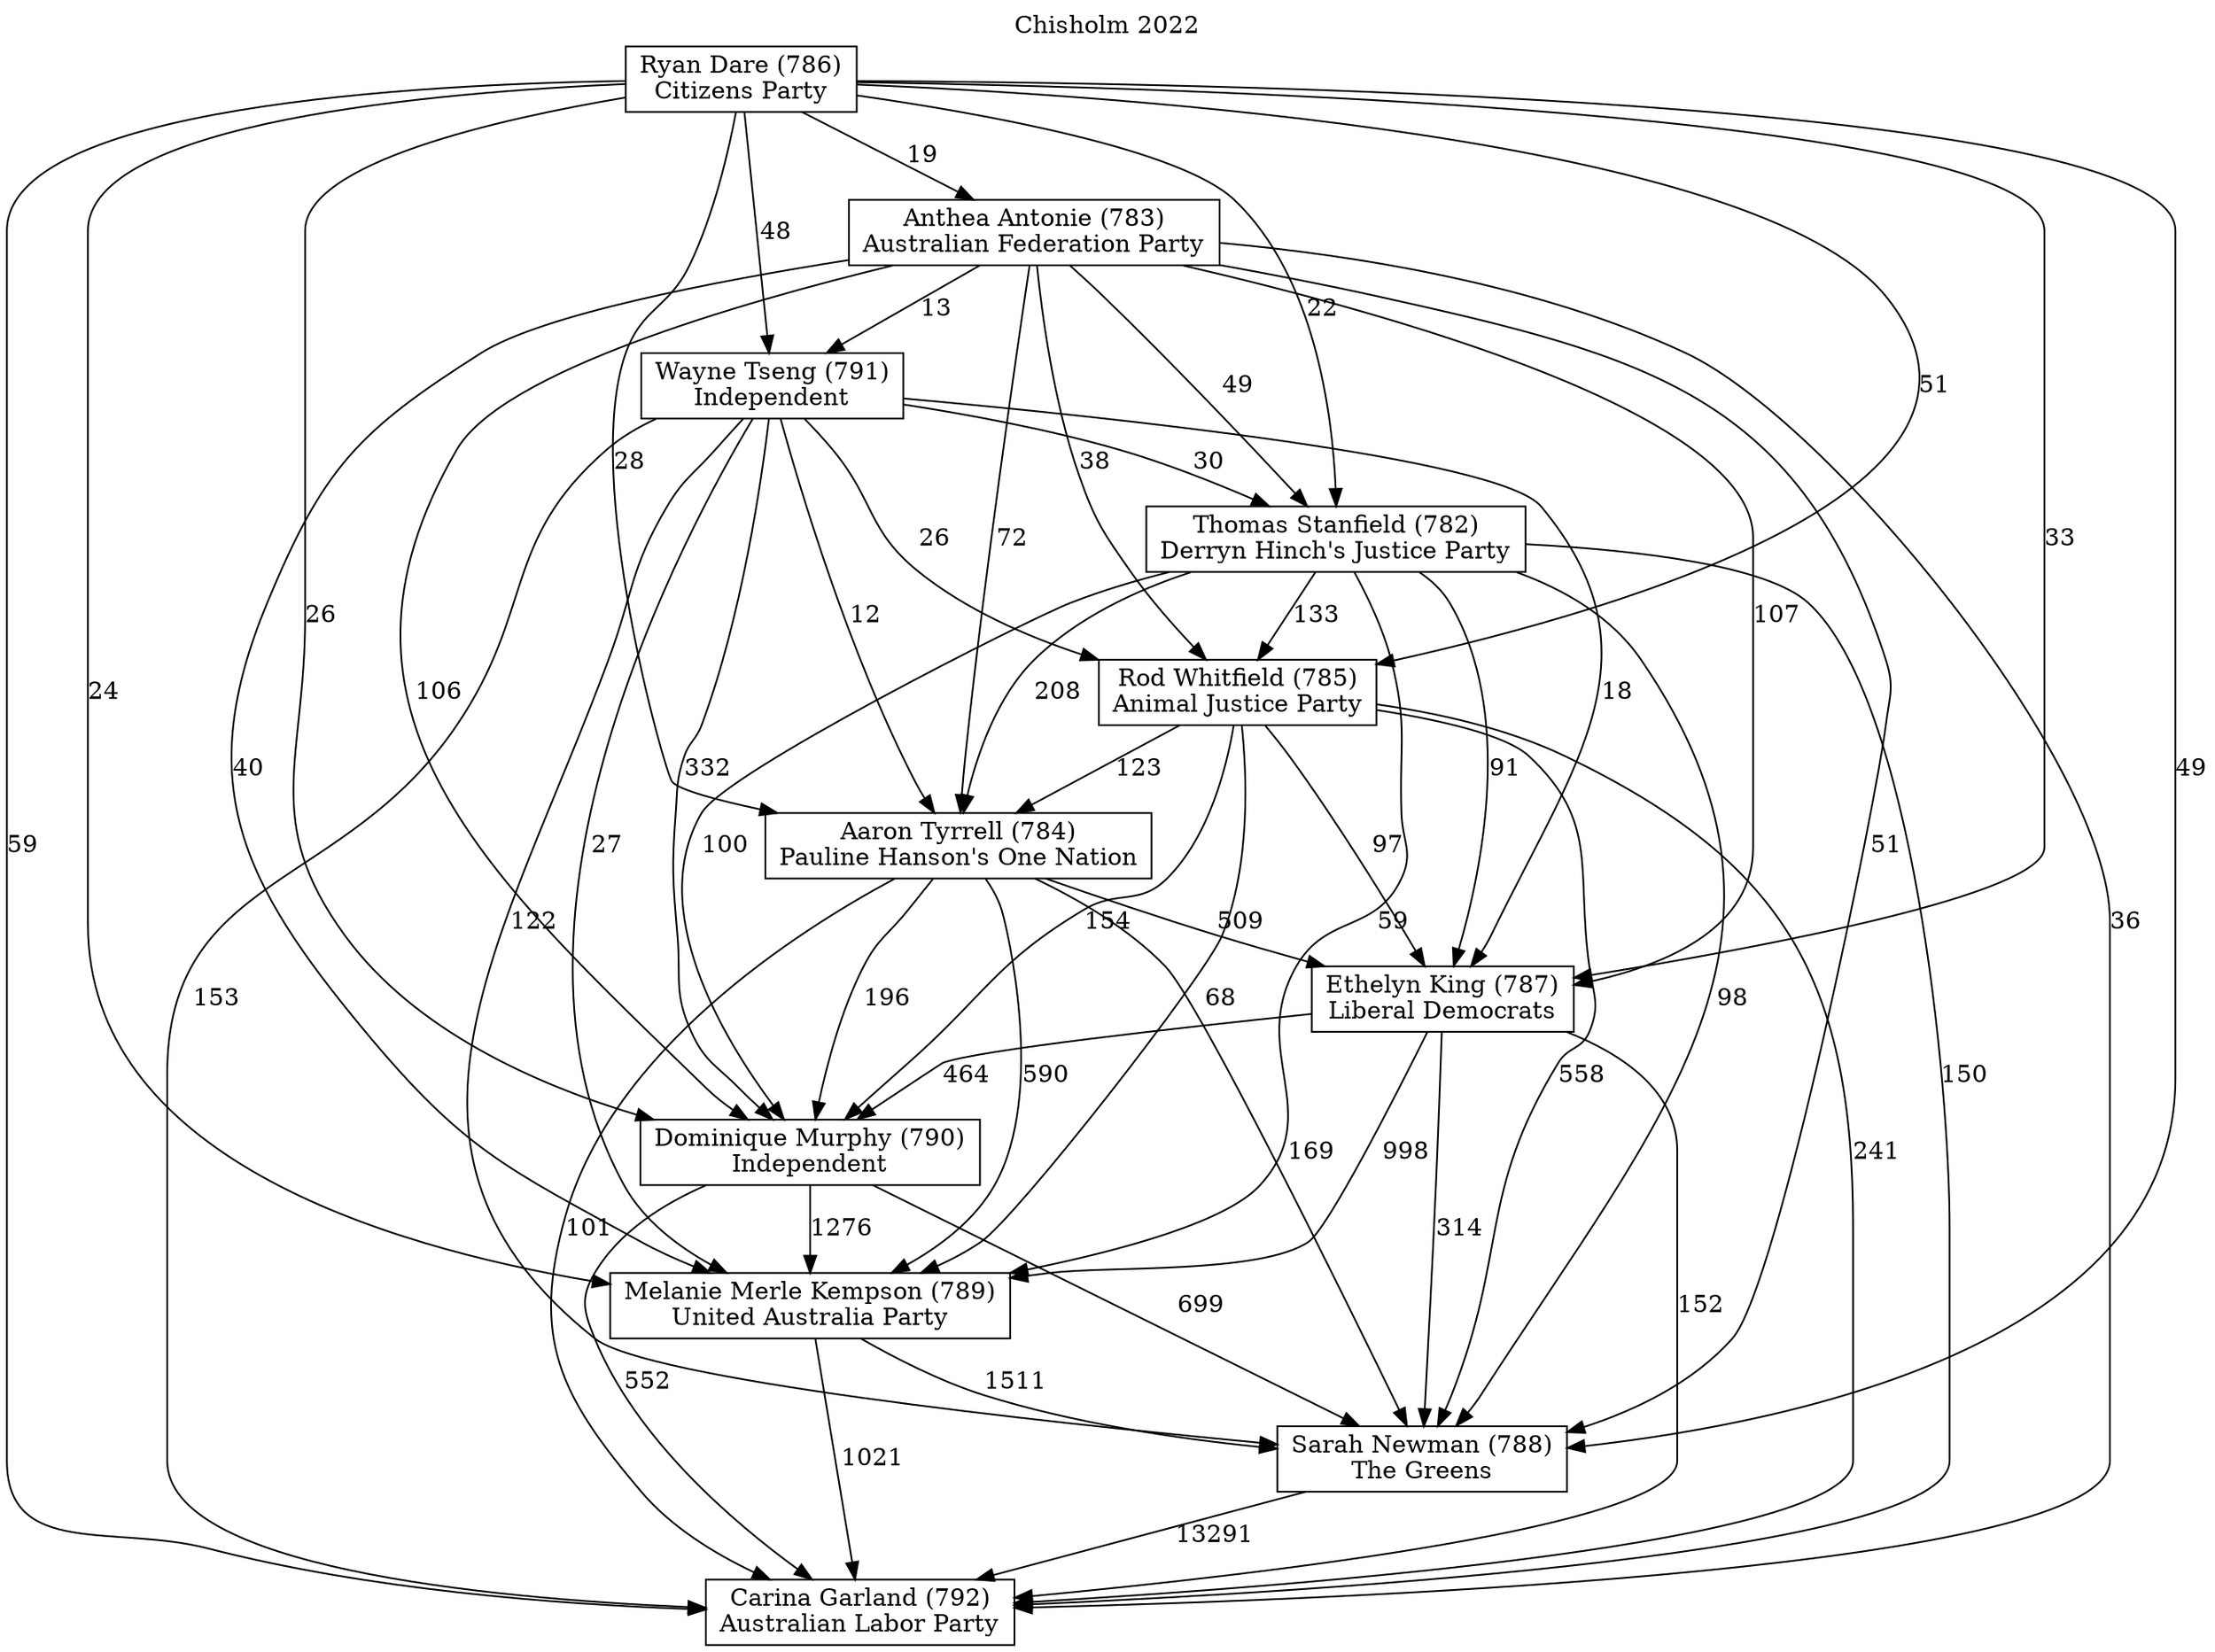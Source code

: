 // House preference flow
digraph "Carina Garland (792)_Chisholm_2022" {
	graph [label="Chisholm 2022" labelloc=t mclimit=10]
	node [shape=box]
	"Dominique Murphy (790)" [label="Dominique Murphy (790)
Independent"]
	"Thomas Stanfield (782)" [label="Thomas Stanfield (782)
Derryn Hinch's Justice Party"]
	"Ryan Dare (786)" [label="Ryan Dare (786)
Citizens Party"]
	"Rod Whitfield (785)" [label="Rod Whitfield (785)
Animal Justice Party"]
	"Carina Garland (792)" [label="Carina Garland (792)
Australian Labor Party"]
	"Wayne Tseng (791)" [label="Wayne Tseng (791)
Independent"]
	"Sarah Newman (788)" [label="Sarah Newman (788)
The Greens"]
	"Melanie Merle Kempson (789)" [label="Melanie Merle Kempson (789)
United Australia Party"]
	"Ethelyn King (787)" [label="Ethelyn King (787)
Liberal Democrats"]
	"Aaron Tyrrell (784)" [label="Aaron Tyrrell (784)
Pauline Hanson's One Nation"]
	"Anthea Antonie (783)" [label="Anthea Antonie (783)
Australian Federation Party"]
	"Rod Whitfield (785)" -> "Aaron Tyrrell (784)" [label=123]
	"Ethelyn King (787)" -> "Carina Garland (792)" [label=152]
	"Anthea Antonie (783)" -> "Thomas Stanfield (782)" [label=49]
	"Ethelyn King (787)" -> "Melanie Merle Kempson (789)" [label=998]
	"Anthea Antonie (783)" -> "Rod Whitfield (785)" [label=38]
	"Thomas Stanfield (782)" -> "Rod Whitfield (785)" [label=133]
	"Wayne Tseng (791)" -> "Aaron Tyrrell (784)" [label=12]
	"Anthea Antonie (783)" -> "Carina Garland (792)" [label=36]
	"Ryan Dare (786)" -> "Wayne Tseng (791)" [label=48]
	"Thomas Stanfield (782)" -> "Carina Garland (792)" [label=150]
	"Anthea Antonie (783)" -> "Sarah Newman (788)" [label=51]
	"Wayne Tseng (791)" -> "Sarah Newman (788)" [label=122]
	"Anthea Antonie (783)" -> "Melanie Merle Kempson (789)" [label=40]
	"Dominique Murphy (790)" -> "Sarah Newman (788)" [label=699]
	"Thomas Stanfield (782)" -> "Dominique Murphy (790)" [label=100]
	"Wayne Tseng (791)" -> "Ethelyn King (787)" [label=18]
	"Ryan Dare (786)" -> "Carina Garland (792)" [label=59]
	"Thomas Stanfield (782)" -> "Ethelyn King (787)" [label=91]
	"Anthea Antonie (783)" -> "Dominique Murphy (790)" [label=106]
	"Rod Whitfield (785)" -> "Melanie Merle Kempson (789)" [label=68]
	"Anthea Antonie (783)" -> "Wayne Tseng (791)" [label=13]
	"Thomas Stanfield (782)" -> "Aaron Tyrrell (784)" [label=208]
	"Aaron Tyrrell (784)" -> "Dominique Murphy (790)" [label=196]
	"Wayne Tseng (791)" -> "Rod Whitfield (785)" [label=26]
	"Wayne Tseng (791)" -> "Dominique Murphy (790)" [label=332]
	"Anthea Antonie (783)" -> "Aaron Tyrrell (784)" [label=72]
	"Aaron Tyrrell (784)" -> "Carina Garland (792)" [label=101]
	"Thomas Stanfield (782)" -> "Sarah Newman (788)" [label=98]
	"Ryan Dare (786)" -> "Sarah Newman (788)" [label=49]
	"Ryan Dare (786)" -> "Dominique Murphy (790)" [label=26]
	"Rod Whitfield (785)" -> "Carina Garland (792)" [label=241]
	"Ryan Dare (786)" -> "Thomas Stanfield (782)" [label=22]
	"Ryan Dare (786)" -> "Rod Whitfield (785)" [label=51]
	"Rod Whitfield (785)" -> "Sarah Newman (788)" [label=558]
	"Ethelyn King (787)" -> "Dominique Murphy (790)" [label=464]
	"Rod Whitfield (785)" -> "Ethelyn King (787)" [label=97]
	"Melanie Merle Kempson (789)" -> "Sarah Newman (788)" [label=1511]
	"Aaron Tyrrell (784)" -> "Ethelyn King (787)" [label=509]
	"Aaron Tyrrell (784)" -> "Sarah Newman (788)" [label=169]
	"Ryan Dare (786)" -> "Melanie Merle Kempson (789)" [label=24]
	"Ryan Dare (786)" -> "Aaron Tyrrell (784)" [label=28]
	"Ethelyn King (787)" -> "Sarah Newman (788)" [label=314]
	"Dominique Murphy (790)" -> "Carina Garland (792)" [label=552]
	"Ryan Dare (786)" -> "Anthea Antonie (783)" [label=19]
	"Thomas Stanfield (782)" -> "Melanie Merle Kempson (789)" [label=59]
	"Sarah Newman (788)" -> "Carina Garland (792)" [label=13291]
	"Anthea Antonie (783)" -> "Ethelyn King (787)" [label=107]
	"Rod Whitfield (785)" -> "Dominique Murphy (790)" [label=154]
	"Wayne Tseng (791)" -> "Thomas Stanfield (782)" [label=30]
	"Ryan Dare (786)" -> "Ethelyn King (787)" [label=33]
	"Wayne Tseng (791)" -> "Carina Garland (792)" [label=153]
	"Wayne Tseng (791)" -> "Melanie Merle Kempson (789)" [label=27]
	"Aaron Tyrrell (784)" -> "Melanie Merle Kempson (789)" [label=590]
	"Melanie Merle Kempson (789)" -> "Carina Garland (792)" [label=1021]
	"Dominique Murphy (790)" -> "Melanie Merle Kempson (789)" [label=1276]
}
